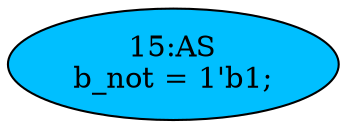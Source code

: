 strict digraph "" {
	node [label="\N"];
	"15:AS"	[ast="<pyverilog.vparser.ast.Assign object at 0x7fd48b3a47d0>",
		def_var="['b_not']",
		fillcolor=deepskyblue,
		label="15:AS
b_not = 1'b1;",
		statements="[]",
		style=filled,
		typ=Assign,
		use_var="[]"];
}
